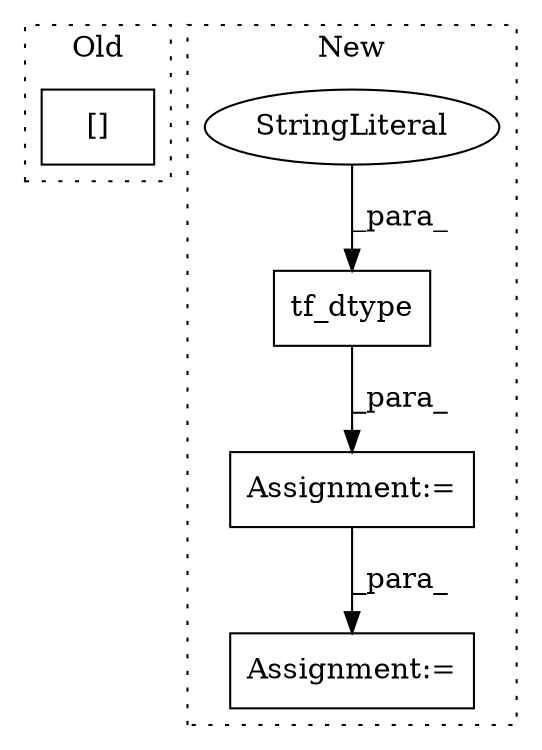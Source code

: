 digraph G {
subgraph cluster0 {
1 [label="[]" a="2" s="2752,2780" l="17,1" shape="box"];
label = "Old";
style="dotted";
}
subgraph cluster1 {
2 [label="tf_dtype" a="32" s="2890,2906" l="9,1" shape="box"];
3 [label="Assignment:=" a="7" s="2851" l="1" shape="box"];
4 [label="StringLiteral" a="45" s="2899" l="7" shape="ellipse"];
5 [label="Assignment:=" a="7" s="3007" l="1" shape="box"];
label = "New";
style="dotted";
}
2 -> 3 [label="_para_"];
3 -> 5 [label="_para_"];
4 -> 2 [label="_para_"];
}